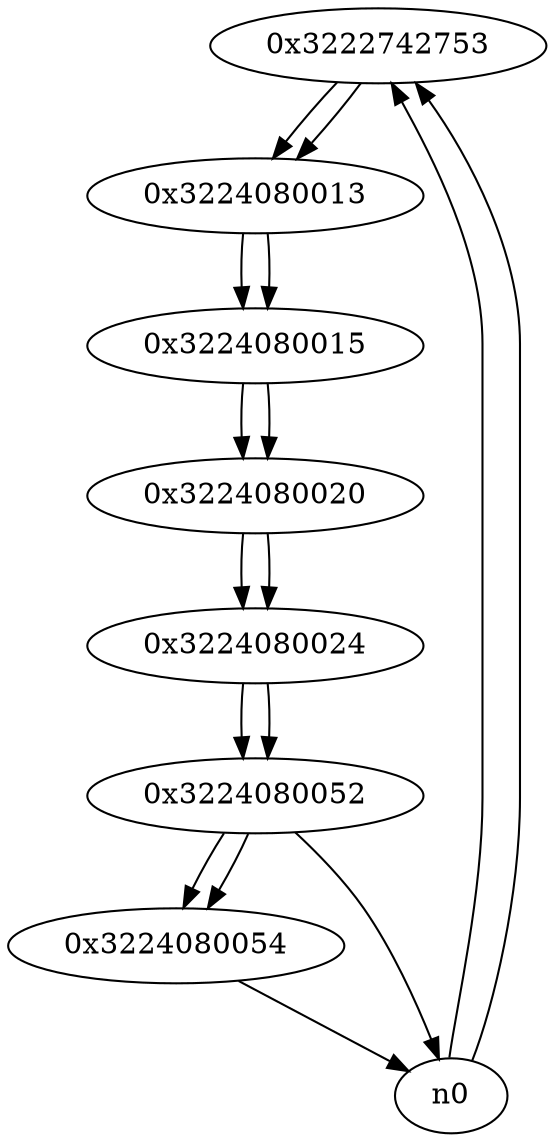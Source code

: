 digraph G{
/* nodes */
  n1 [label="0x3222742753"]
  n2 [label="0x3224080013"]
  n3 [label="0x3224080015"]
  n4 [label="0x3224080020"]
  n5 [label="0x3224080024"]
  n6 [label="0x3224080052"]
  n7 [label="0x3224080054"]
/* edges */
n1 -> n2;
n0 -> n1;
n0 -> n1;
n2 -> n3;
n1 -> n2;
n3 -> n4;
n2 -> n3;
n4 -> n5;
n3 -> n4;
n5 -> n6;
n4 -> n5;
n6 -> n7;
n6 -> n0;
n5 -> n6;
n7 -> n0;
n6 -> n7;
}
